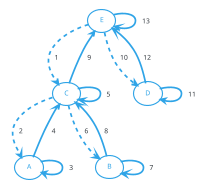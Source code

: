 @startuml
scale 200 width
top to bottom direction
!theme cerulean-outline
(E) ..> (C): 1
(C) ..> (A): 2
(A) --> (A): 3
(A) --> (C): 4
(C) --> (C): 5
(C) ..> (B): 6
(B) --> (B): 7
(B) --> (C): 8
(C) --> (E): 9
(E) ..> (D): 10
(D) --> (D): 11
(D) --> (E): 12
(E) --> (E): 13
@enduml
